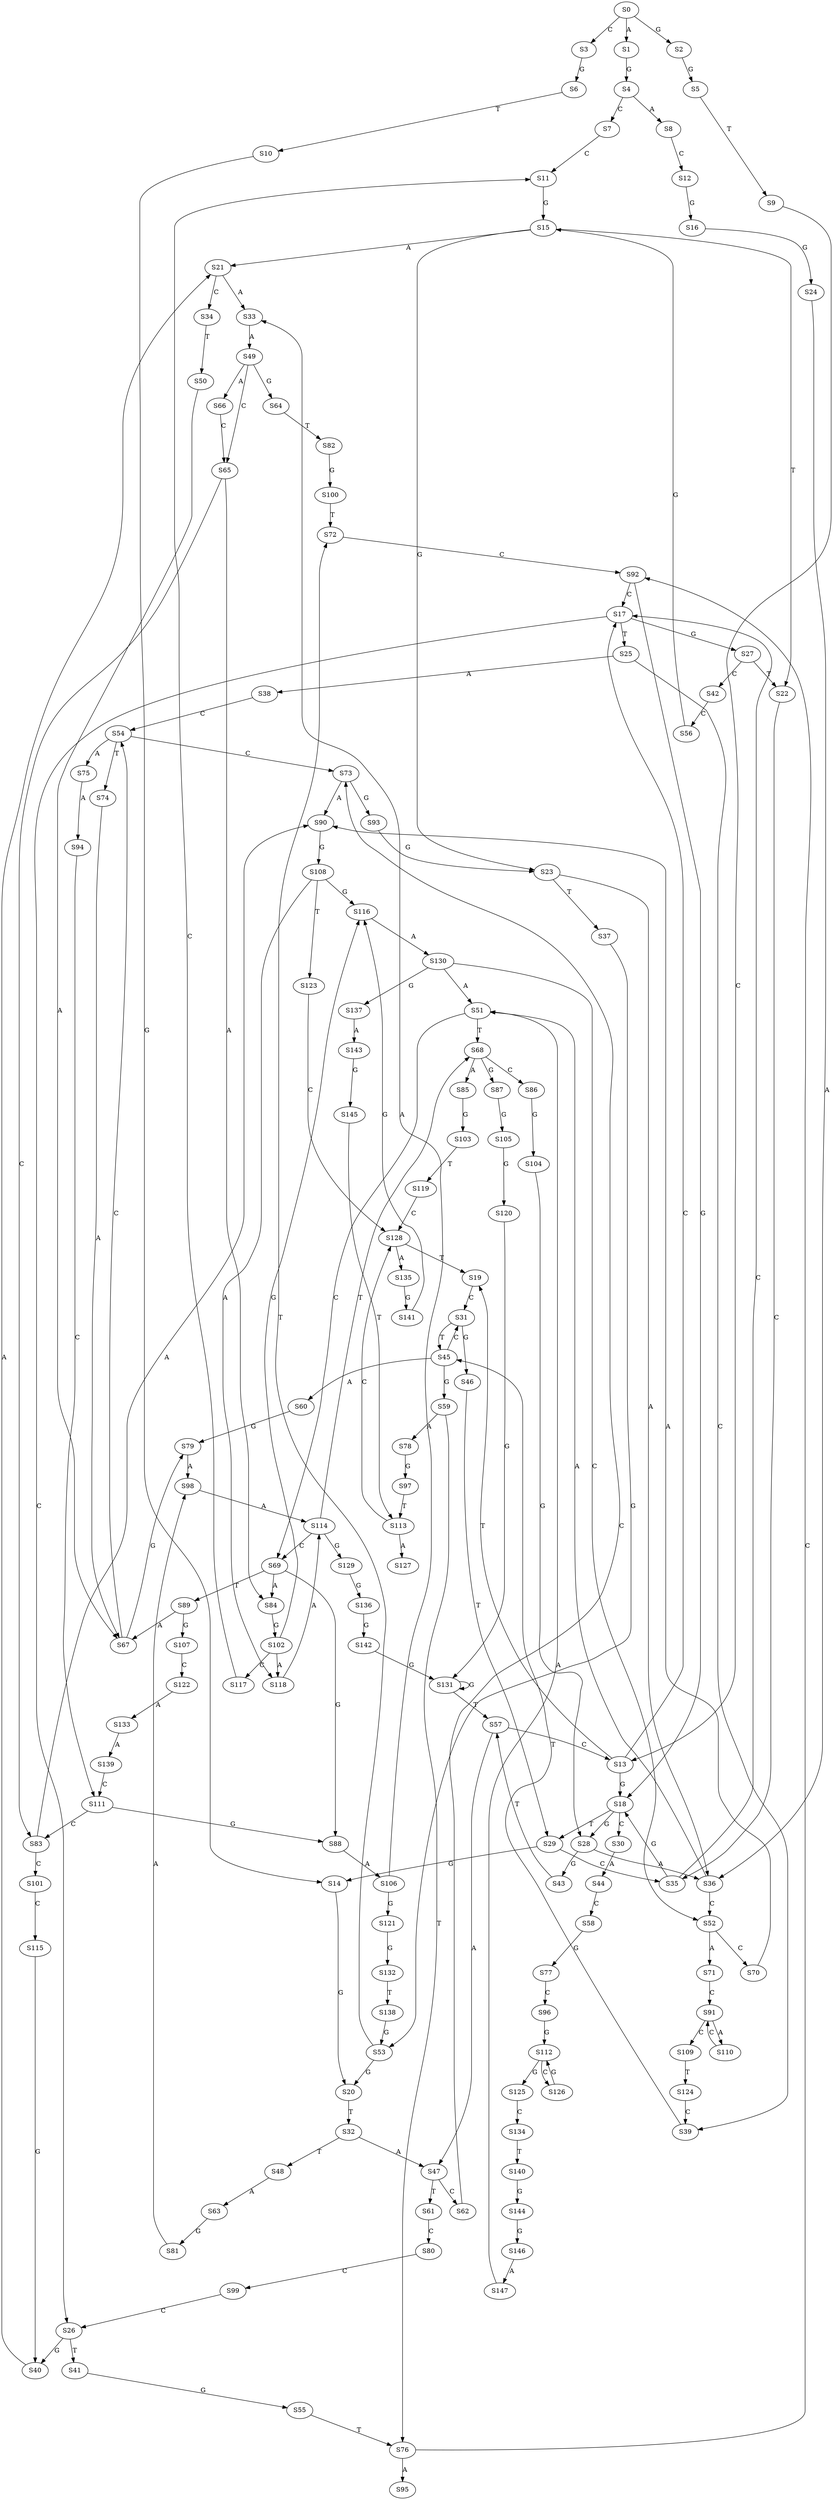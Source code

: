 strict digraph  {
	S0 -> S1 [ label = A ];
	S0 -> S2 [ label = G ];
	S0 -> S3 [ label = C ];
	S1 -> S4 [ label = G ];
	S2 -> S5 [ label = G ];
	S3 -> S6 [ label = G ];
	S4 -> S7 [ label = C ];
	S4 -> S8 [ label = A ];
	S5 -> S9 [ label = T ];
	S6 -> S10 [ label = T ];
	S7 -> S11 [ label = C ];
	S8 -> S12 [ label = C ];
	S9 -> S13 [ label = C ];
	S10 -> S14 [ label = G ];
	S11 -> S15 [ label = G ];
	S12 -> S16 [ label = G ];
	S13 -> S17 [ label = C ];
	S13 -> S18 [ label = G ];
	S13 -> S19 [ label = T ];
	S14 -> S20 [ label = G ];
	S15 -> S21 [ label = A ];
	S15 -> S22 [ label = T ];
	S15 -> S23 [ label = G ];
	S16 -> S24 [ label = G ];
	S17 -> S25 [ label = T ];
	S17 -> S26 [ label = C ];
	S17 -> S27 [ label = G ];
	S18 -> S28 [ label = G ];
	S18 -> S29 [ label = T ];
	S18 -> S30 [ label = C ];
	S19 -> S31 [ label = C ];
	S20 -> S32 [ label = T ];
	S21 -> S33 [ label = A ];
	S21 -> S34 [ label = C ];
	S22 -> S35 [ label = C ];
	S23 -> S36 [ label = A ];
	S23 -> S37 [ label = T ];
	S24 -> S36 [ label = A ];
	S25 -> S38 [ label = A ];
	S25 -> S39 [ label = C ];
	S26 -> S40 [ label = G ];
	S26 -> S41 [ label = T ];
	S27 -> S42 [ label = C ];
	S27 -> S22 [ label = T ];
	S28 -> S36 [ label = A ];
	S28 -> S43 [ label = G ];
	S29 -> S35 [ label = C ];
	S29 -> S14 [ label = G ];
	S30 -> S44 [ label = A ];
	S31 -> S45 [ label = T ];
	S31 -> S46 [ label = G ];
	S32 -> S47 [ label = A ];
	S32 -> S48 [ label = T ];
	S33 -> S49 [ label = A ];
	S34 -> S50 [ label = T ];
	S35 -> S18 [ label = G ];
	S35 -> S17 [ label = C ];
	S36 -> S51 [ label = A ];
	S36 -> S52 [ label = C ];
	S37 -> S53 [ label = G ];
	S38 -> S54 [ label = C ];
	S39 -> S45 [ label = T ];
	S40 -> S21 [ label = A ];
	S41 -> S55 [ label = G ];
	S42 -> S56 [ label = C ];
	S43 -> S57 [ label = T ];
	S44 -> S58 [ label = C ];
	S45 -> S59 [ label = G ];
	S45 -> S31 [ label = C ];
	S45 -> S60 [ label = A ];
	S46 -> S29 [ label = T ];
	S47 -> S61 [ label = T ];
	S47 -> S62 [ label = C ];
	S48 -> S63 [ label = A ];
	S49 -> S64 [ label = G ];
	S49 -> S65 [ label = C ];
	S49 -> S66 [ label = A ];
	S50 -> S67 [ label = A ];
	S51 -> S68 [ label = T ];
	S51 -> S69 [ label = C ];
	S52 -> S70 [ label = C ];
	S52 -> S71 [ label = A ];
	S53 -> S72 [ label = T ];
	S53 -> S20 [ label = G ];
	S54 -> S73 [ label = C ];
	S54 -> S74 [ label = T ];
	S54 -> S75 [ label = A ];
	S55 -> S76 [ label = T ];
	S56 -> S15 [ label = G ];
	S57 -> S47 [ label = A ];
	S57 -> S13 [ label = C ];
	S58 -> S77 [ label = G ];
	S59 -> S78 [ label = A ];
	S59 -> S76 [ label = T ];
	S60 -> S79 [ label = G ];
	S61 -> S80 [ label = C ];
	S62 -> S73 [ label = C ];
	S63 -> S81 [ label = G ];
	S64 -> S82 [ label = T ];
	S65 -> S83 [ label = C ];
	S65 -> S84 [ label = A ];
	S66 -> S65 [ label = C ];
	S67 -> S79 [ label = G ];
	S67 -> S54 [ label = C ];
	S68 -> S85 [ label = A ];
	S68 -> S86 [ label = C ];
	S68 -> S87 [ label = G ];
	S69 -> S84 [ label = A ];
	S69 -> S88 [ label = G ];
	S69 -> S89 [ label = T ];
	S70 -> S90 [ label = A ];
	S71 -> S91 [ label = C ];
	S72 -> S92 [ label = C ];
	S73 -> S90 [ label = A ];
	S73 -> S93 [ label = G ];
	S74 -> S67 [ label = A ];
	S75 -> S94 [ label = A ];
	S76 -> S95 [ label = A ];
	S76 -> S92 [ label = C ];
	S77 -> S96 [ label = C ];
	S78 -> S97 [ label = G ];
	S79 -> S98 [ label = A ];
	S80 -> S99 [ label = C ];
	S81 -> S98 [ label = A ];
	S82 -> S100 [ label = G ];
	S83 -> S101 [ label = C ];
	S83 -> S90 [ label = A ];
	S84 -> S102 [ label = G ];
	S85 -> S103 [ label = G ];
	S86 -> S104 [ label = G ];
	S87 -> S105 [ label = G ];
	S88 -> S106 [ label = A ];
	S89 -> S107 [ label = G ];
	S89 -> S67 [ label = A ];
	S90 -> S108 [ label = G ];
	S91 -> S109 [ label = C ];
	S91 -> S110 [ label = A ];
	S92 -> S18 [ label = G ];
	S92 -> S17 [ label = C ];
	S93 -> S23 [ label = G ];
	S94 -> S111 [ label = C ];
	S96 -> S112 [ label = G ];
	S97 -> S113 [ label = T ];
	S98 -> S114 [ label = A ];
	S99 -> S26 [ label = C ];
	S100 -> S72 [ label = T ];
	S101 -> S115 [ label = C ];
	S102 -> S116 [ label = G ];
	S102 -> S117 [ label = C ];
	S102 -> S118 [ label = A ];
	S103 -> S119 [ label = T ];
	S104 -> S28 [ label = G ];
	S105 -> S120 [ label = G ];
	S106 -> S121 [ label = G ];
	S106 -> S33 [ label = A ];
	S107 -> S122 [ label = C ];
	S108 -> S123 [ label = T ];
	S108 -> S116 [ label = G ];
	S108 -> S118 [ label = A ];
	S109 -> S124 [ label = T ];
	S110 -> S91 [ label = C ];
	S111 -> S83 [ label = C ];
	S111 -> S88 [ label = G ];
	S112 -> S125 [ label = G ];
	S112 -> S126 [ label = C ];
	S113 -> S127 [ label = A ];
	S113 -> S128 [ label = C ];
	S114 -> S68 [ label = T ];
	S114 -> S69 [ label = C ];
	S114 -> S129 [ label = G ];
	S115 -> S40 [ label = G ];
	S116 -> S130 [ label = A ];
	S117 -> S11 [ label = C ];
	S118 -> S114 [ label = A ];
	S119 -> S128 [ label = C ];
	S120 -> S131 [ label = G ];
	S121 -> S132 [ label = G ];
	S122 -> S133 [ label = A ];
	S123 -> S128 [ label = C ];
	S124 -> S39 [ label = C ];
	S125 -> S134 [ label = C ];
	S126 -> S112 [ label = G ];
	S128 -> S19 [ label = T ];
	S128 -> S135 [ label = A ];
	S129 -> S136 [ label = G ];
	S130 -> S51 [ label = A ];
	S130 -> S52 [ label = C ];
	S130 -> S137 [ label = G ];
	S131 -> S57 [ label = T ];
	S131 -> S131 [ label = G ];
	S132 -> S138 [ label = T ];
	S133 -> S139 [ label = A ];
	S134 -> S140 [ label = T ];
	S135 -> S141 [ label = G ];
	S136 -> S142 [ label = G ];
	S137 -> S143 [ label = A ];
	S138 -> S53 [ label = G ];
	S139 -> S111 [ label = C ];
	S140 -> S144 [ label = G ];
	S141 -> S116 [ label = G ];
	S142 -> S131 [ label = G ];
	S143 -> S145 [ label = G ];
	S144 -> S146 [ label = G ];
	S145 -> S113 [ label = T ];
	S146 -> S147 [ label = A ];
	S147 -> S51 [ label = A ];
}
